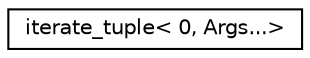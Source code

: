 digraph "Graphical Class Hierarchy"
{
  edge [fontname="Helvetica",fontsize="10",labelfontname="Helvetica",labelfontsize="10"];
  node [fontname="Helvetica",fontsize="10",shape=record];
  rankdir="LR";
  Node1 [label="iterate_tuple\< 0, Args...\>",height=0.2,width=0.4,color="black", fillcolor="white", style="filled",URL="$structiterate__tuple_3_010_00_01Args_8_8_8_4.html",tooltip="helper function for final std::tuple element "];
}
